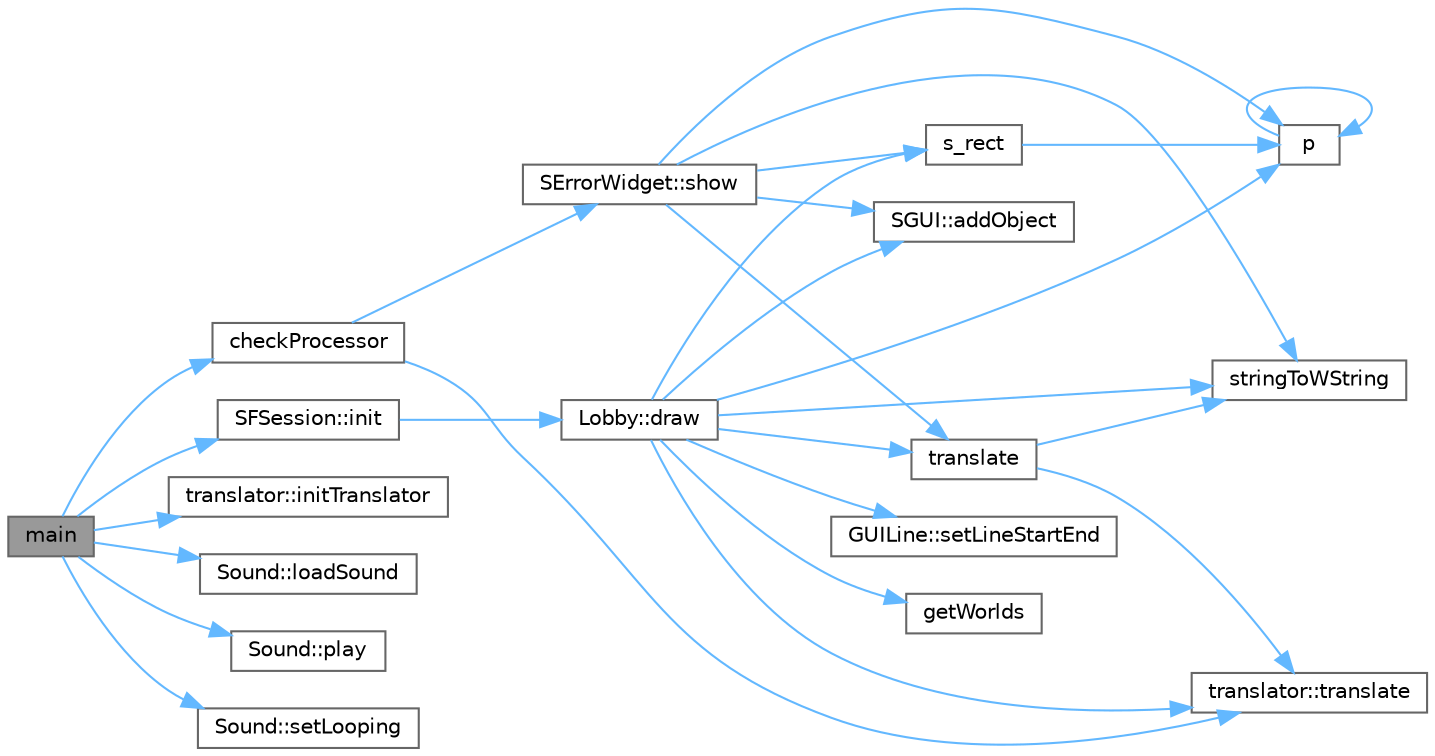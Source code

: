 digraph "main"
{
 // LATEX_PDF_SIZE
  bgcolor="transparent";
  edge [fontname=Helvetica,fontsize=10,labelfontname=Helvetica,labelfontsize=10];
  node [fontname=Helvetica,fontsize=10,shape=box,height=0.2,width=0.4];
  rankdir="LR";
  Node1 [id="Node000001",label="main",height=0.2,width=0.4,color="gray40", fillcolor="grey60", style="filled", fontcolor="black",tooltip=" "];
  Node1 -> Node2 [id="edge1_Node000001_Node000002",color="steelblue1",style="solid",tooltip=" "];
  Node2 [id="Node000002",label="checkProcessor",height=0.2,width=0.4,color="grey40", fillcolor="white", style="filled",URL="$df/d51/_configurator_8cpp.html#a85683bd8e6fc36672b4b661cd4bb3a8b",tooltip="Checks the Processor speed and opens a warning screen if too slow."];
  Node2 -> Node3 [id="edge2_Node000002_Node000003",color="steelblue1",style="solid",tooltip=" "];
  Node3 [id="Node000003",label="SErrorWidget::show",height=0.2,width=0.4,color="grey40", fillcolor="white", style="filled",URL="$d1/d1e/class_s_error_widget.html#a406371e249d931d2680f14c035343d6c",tooltip="Shows a Error, Warning or Info Dialog."];
  Node3 -> Node4 [id="edge3_Node000003_Node000004",color="steelblue1",style="solid",tooltip=" "];
  Node4 [id="Node000004",label="SGUI::addObject",height=0.2,width=0.4,color="grey40", fillcolor="white", style="filled",URL="$d8/d56/class_s_g_u_i.html#a14b6f7fd445b35893014839e8ba0c0d5",tooltip="Register a Irrlicht GUI-Element with Event callback."];
  Node3 -> Node5 [id="edge4_Node000003_Node000005",color="steelblue1",style="solid",tooltip=" "];
  Node5 [id="Node000005",label="p",height=0.2,width=0.4,color="grey40", fillcolor="white", style="filled",URL="$d9/d34/_g_u_i_tools_8cpp.html#a6a626c1dd0cfaa4ae2a9d4a6f2ca90d5",tooltip=" "];
  Node5 -> Node5 [id="edge5_Node000005_Node000005",color="steelblue1",style="solid",tooltip=" "];
  Node3 -> Node6 [id="edge6_Node000003_Node000006",color="steelblue1",style="solid",tooltip=" "];
  Node6 [id="Node000006",label="s_rect",height=0.2,width=0.4,color="grey40", fillcolor="white", style="filled",URL="$d9/d34/_g_u_i_tools_8cpp.html#aa9b85d2dd3bd11b2bfffdb26e2e8d7fc",tooltip=" "];
  Node6 -> Node5 [id="edge7_Node000006_Node000005",color="steelblue1",style="solid",tooltip=" "];
  Node3 -> Node7 [id="edge8_Node000003_Node000007",color="steelblue1",style="solid",tooltip=" "];
  Node7 [id="Node000007",label="stringToWString",height=0.2,width=0.4,color="grey40", fillcolor="white", style="filled",URL="$d9/d34/_g_u_i_tools_8cpp.html#a268235fc7077e49fb7623d477c5005ef",tooltip=" "];
  Node3 -> Node8 [id="edge9_Node000003_Node000008",color="steelblue1",style="solid",tooltip=" "];
  Node8 [id="Node000008",label="translate",height=0.2,width=0.4,color="grey40", fillcolor="white", style="filled",URL="$d3/d92/_g_u_i_8hpp.html#abb2832fff46b1326bbb9480dd50db007",tooltip=" "];
  Node8 -> Node7 [id="edge10_Node000008_Node000007",color="steelblue1",style="solid",tooltip=" "];
  Node8 -> Node9 [id="edge11_Node000008_Node000009",color="steelblue1",style="solid",tooltip=" "];
  Node9 [id="Node000009",label="translator::translate",height=0.2,width=0.4,color="grey40", fillcolor="white", style="filled",URL="$da/d98/namespacetranslator.html#a305c2b757c273e94e3d15960546f3e06",tooltip=" "];
  Node2 -> Node9 [id="edge12_Node000002_Node000009",color="steelblue1",style="solid",tooltip=" "];
  Node1 -> Node10 [id="edge13_Node000001_Node000010",color="steelblue1",style="solid",tooltip=" "];
  Node10 [id="Node000010",label="SFSession::init",height=0.2,width=0.4,color="grey40", fillcolor="white", style="filled",URL="$d3/dea/class_s_f_session.html#a01648f5ead7a35f13e18e3e165306da0",tooltip="Ititializes the Session."];
  Node10 -> Node11 [id="edge14_Node000010_Node000011",color="steelblue1",style="solid",tooltip=" "];
  Node11 [id="Node000011",label="Lobby::draw",height=0.2,width=0.4,color="grey40", fillcolor="white", style="filled",URL="$db/dd7/class_lobby.html#aee4f54bc11ec940ad70c0e6e6da56d2e",tooltip="Creates the lobby elements."];
  Node11 -> Node4 [id="edge15_Node000011_Node000004",color="steelblue1",style="solid",tooltip=" "];
  Node11 -> Node12 [id="edge16_Node000011_Node000012",color="steelblue1",style="solid",tooltip=" "];
  Node12 [id="Node000012",label="getWorlds",height=0.2,width=0.4,color="grey40", fillcolor="white", style="filled",URL="$d2/df4/helpers_8cpp.html#a2be2c2f97e8bca7baf99ef0fa94dcc41",tooltip="Loads the world Index."];
  Node11 -> Node5 [id="edge17_Node000011_Node000005",color="steelblue1",style="solid",tooltip=" "];
  Node11 -> Node6 [id="edge18_Node000011_Node000006",color="steelblue1",style="solid",tooltip=" "];
  Node11 -> Node13 [id="edge19_Node000011_Node000013",color="steelblue1",style="solid",tooltip=" "];
  Node13 [id="Node000013",label="GUILine::setLineStartEnd",height=0.2,width=0.4,color="grey40", fillcolor="white", style="filled",URL="$dd/d99/class_g_u_i_line.html#a1779ef1bdfaed2d09eff04e9f7db879d",tooltip=" "];
  Node11 -> Node7 [id="edge20_Node000011_Node000007",color="steelblue1",style="solid",tooltip=" "];
  Node11 -> Node8 [id="edge21_Node000011_Node000008",color="steelblue1",style="solid",tooltip=" "];
  Node11 -> Node9 [id="edge22_Node000011_Node000009",color="steelblue1",style="solid",tooltip=" "];
  Node1 -> Node14 [id="edge23_Node000001_Node000014",color="steelblue1",style="solid",tooltip=" "];
  Node14 [id="Node000014",label="translator::initTranslator",height=0.2,width=0.4,color="grey40", fillcolor="white", style="filled",URL="$da/d98/namespacetranslator.html#a585bda75d572bb54f8c0c570d18cd1ce",tooltip=" "];
  Node1 -> Node15 [id="edge24_Node000001_Node000015",color="steelblue1",style="solid",tooltip=" "];
  Node15 [id="Node000015",label="Sound::loadSound",height=0.2,width=0.4,color="grey40", fillcolor="white", style="filled",URL="$d0/d9e/class_sound.html#ad0973bf81303a25dd6edab68c6b11603",tooltip=" "];
  Node1 -> Node16 [id="edge25_Node000001_Node000016",color="steelblue1",style="solid",tooltip=" "];
  Node16 [id="Node000016",label="Sound::play",height=0.2,width=0.4,color="grey40", fillcolor="white", style="filled",URL="$d0/d9e/class_sound.html#aad595b0dc5459e110b53a4e6b2adb0e4",tooltip=" "];
  Node1 -> Node17 [id="edge26_Node000001_Node000017",color="steelblue1",style="solid",tooltip=" "];
  Node17 [id="Node000017",label="Sound::setLooping",height=0.2,width=0.4,color="grey40", fillcolor="white", style="filled",URL="$d0/d9e/class_sound.html#a0c25ddb6408f519956bd9273273371d1",tooltip=" "];
}
